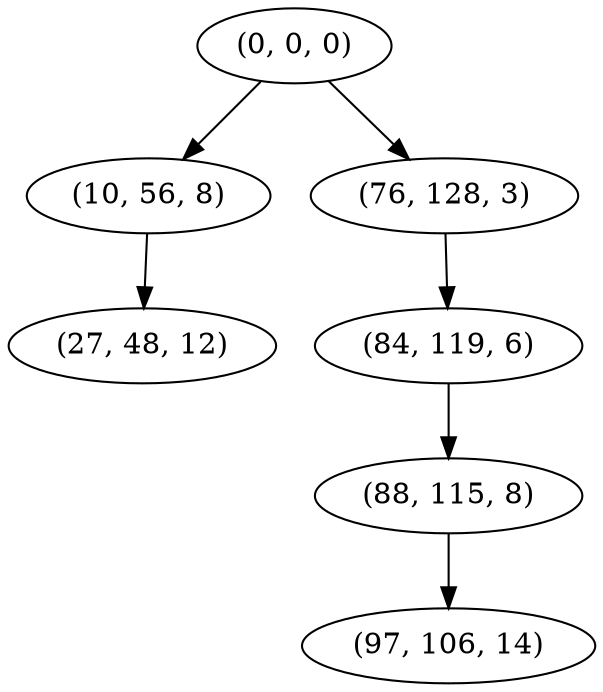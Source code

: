 digraph tree {
    "(0, 0, 0)";
    "(10, 56, 8)";
    "(27, 48, 12)";
    "(76, 128, 3)";
    "(84, 119, 6)";
    "(88, 115, 8)";
    "(97, 106, 14)";
    "(0, 0, 0)" -> "(10, 56, 8)";
    "(0, 0, 0)" -> "(76, 128, 3)";
    "(10, 56, 8)" -> "(27, 48, 12)";
    "(76, 128, 3)" -> "(84, 119, 6)";
    "(84, 119, 6)" -> "(88, 115, 8)";
    "(88, 115, 8)" -> "(97, 106, 14)";
}

